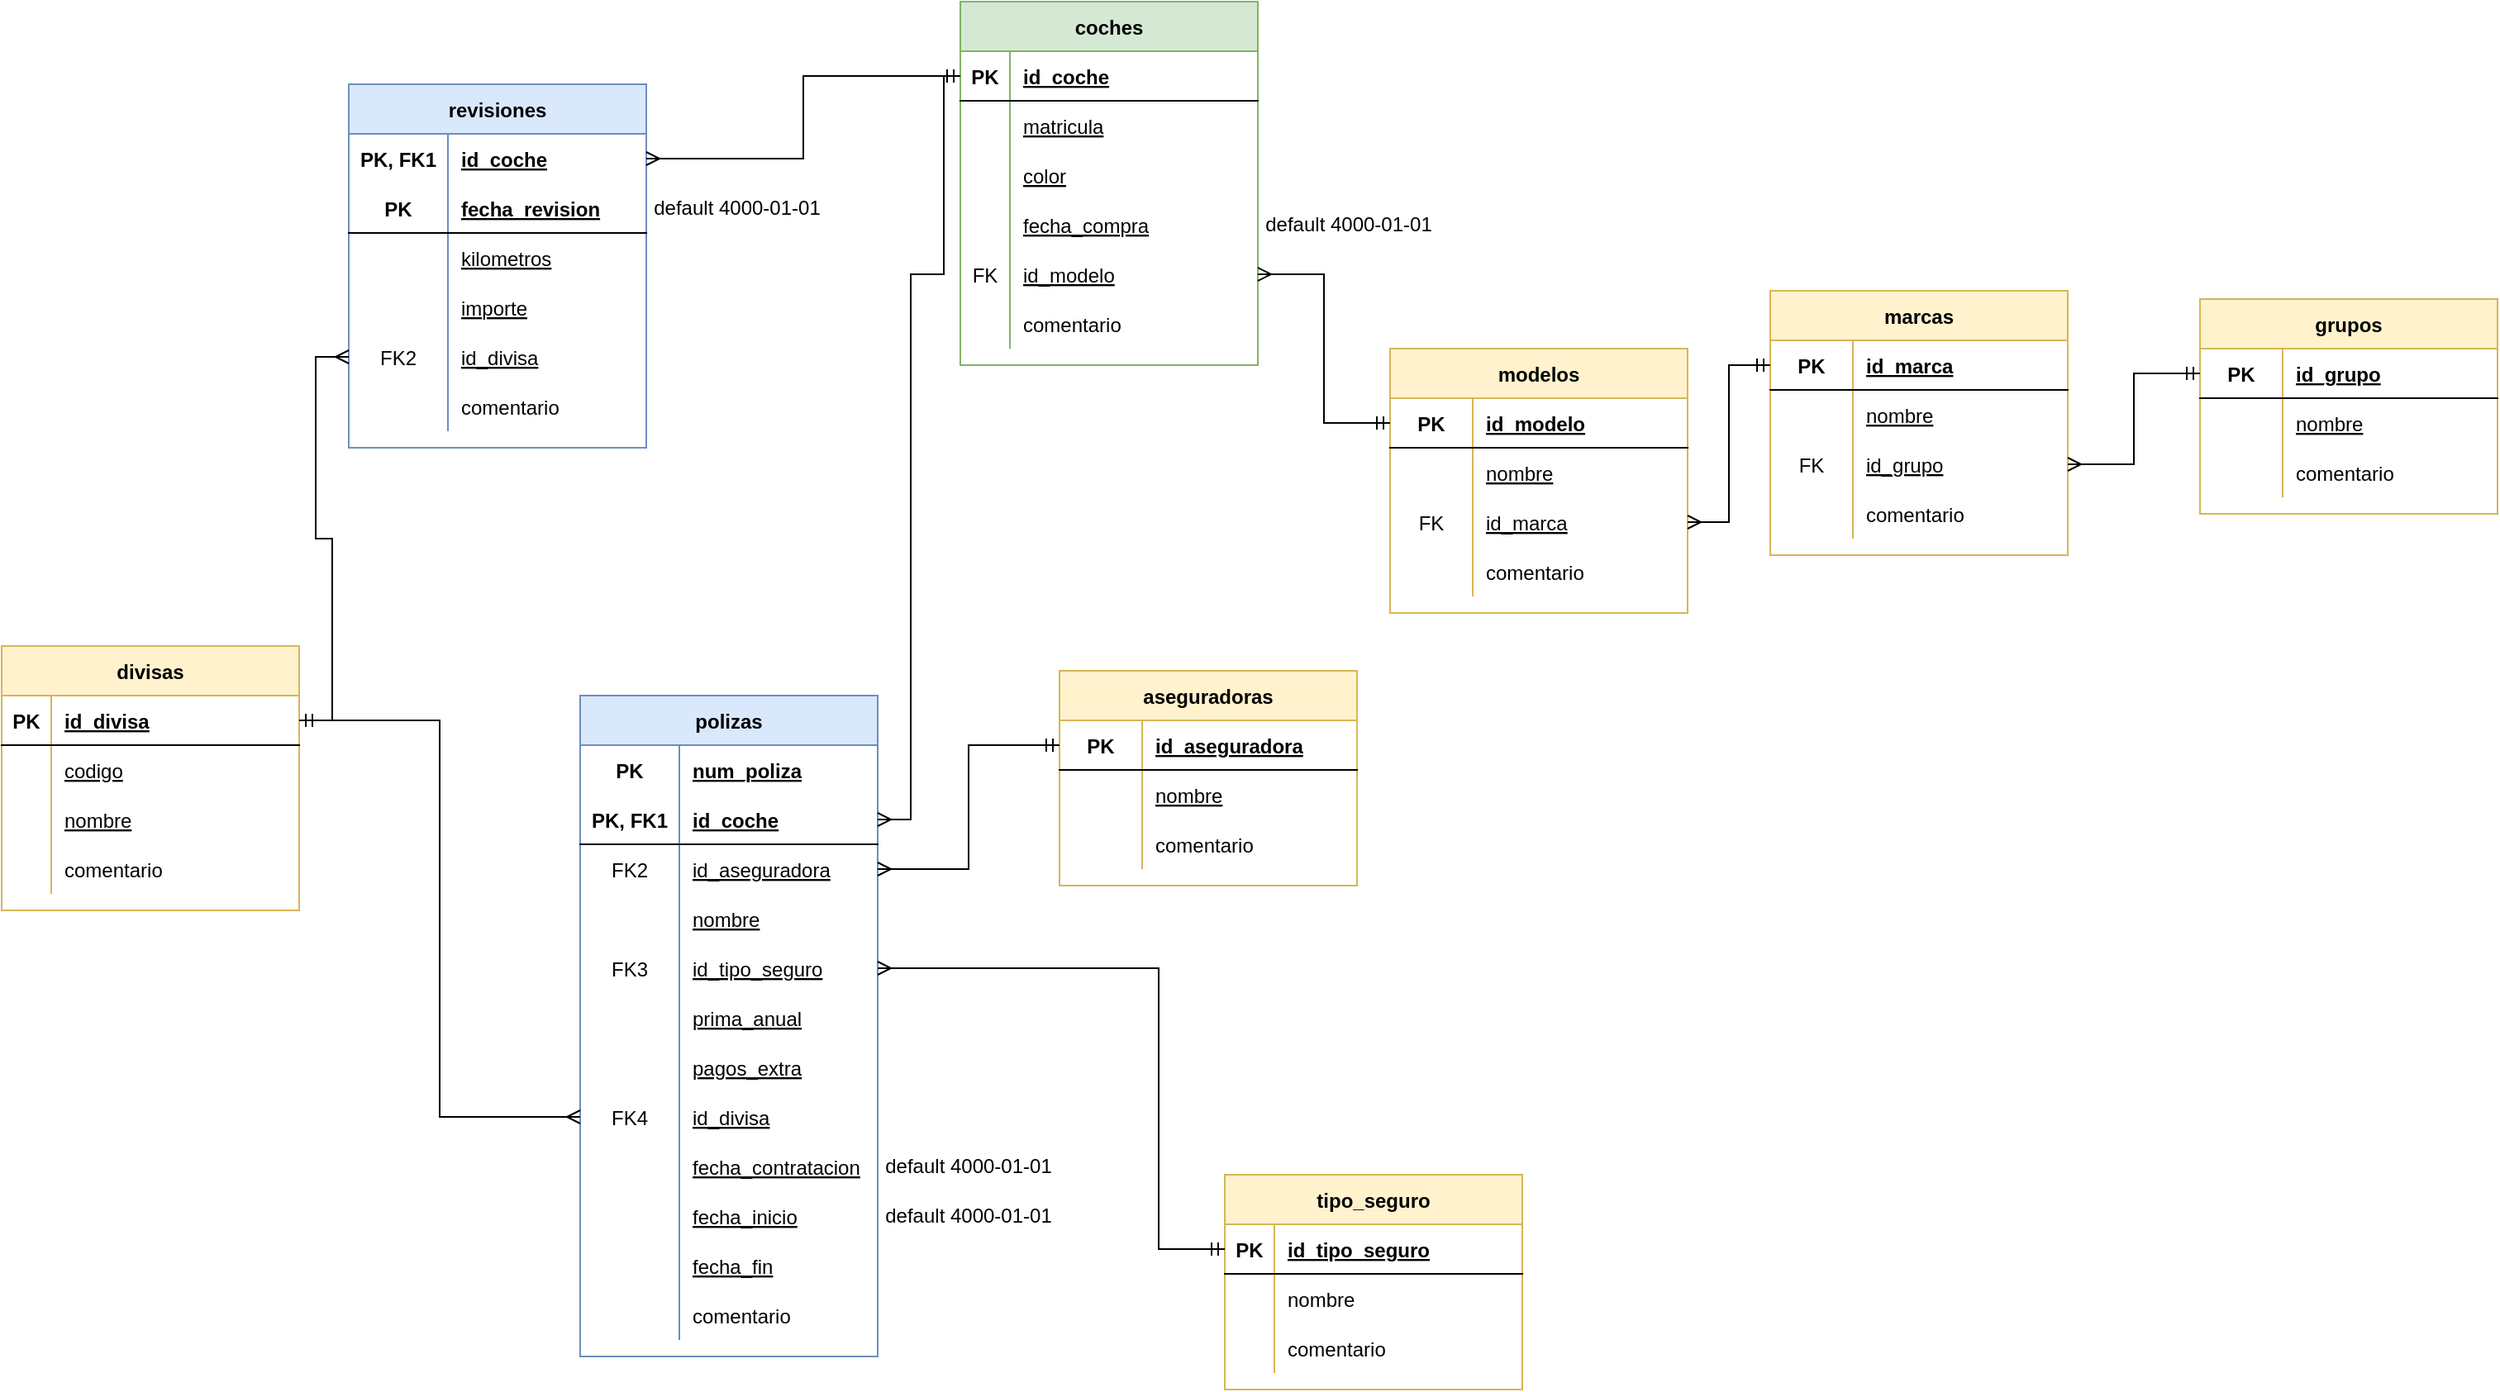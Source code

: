 <mxfile version="20.2.3" type="device"><diagram id="R2lEEEUBdFMjLlhIrx00" name="Page-1"><mxGraphModel dx="2979" dy="916" grid="1" gridSize="10" guides="1" tooltips="1" connect="1" arrows="1" fold="1" page="1" pageScale="1" pageWidth="850" pageHeight="1100" math="0" shadow="0" extFonts="Permanent Marker^https://fonts.googleapis.com/css?family=Permanent+Marker"><root><mxCell id="0"/><mxCell id="1" parent="0"/><mxCell id="fFWu-ionQUf8n56EYqe6-2" value="coches" style="shape=table;startSize=30;container=1;collapsible=1;childLayout=tableLayout;fixedRows=1;rowLines=0;fontStyle=1;align=center;resizeLast=1;fillColor=#d5e8d4;strokeColor=#82b366;" parent="1" vertex="1"><mxGeometry x="400" y="90" width="180" height="220" as="geometry"/></mxCell><mxCell id="fFWu-ionQUf8n56EYqe6-3" value="" style="shape=tableRow;horizontal=0;startSize=0;swimlaneHead=0;swimlaneBody=0;fillColor=none;collapsible=0;dropTarget=0;points=[[0,0.5],[1,0.5]];portConstraint=eastwest;top=0;left=0;right=0;bottom=1;" parent="fFWu-ionQUf8n56EYqe6-2" vertex="1"><mxGeometry y="30" width="180" height="30" as="geometry"/></mxCell><mxCell id="fFWu-ionQUf8n56EYqe6-4" value="PK" style="shape=partialRectangle;connectable=0;fillColor=none;top=0;left=0;bottom=0;right=0;fontStyle=1;overflow=hidden;" parent="fFWu-ionQUf8n56EYqe6-3" vertex="1"><mxGeometry width="30" height="30" as="geometry"><mxRectangle width="30" height="30" as="alternateBounds"/></mxGeometry></mxCell><mxCell id="fFWu-ionQUf8n56EYqe6-5" value="id_coche" style="shape=partialRectangle;connectable=0;fillColor=none;top=0;left=0;bottom=0;right=0;align=left;spacingLeft=6;fontStyle=5;overflow=hidden;" parent="fFWu-ionQUf8n56EYqe6-3" vertex="1"><mxGeometry x="30" width="150" height="30" as="geometry"><mxRectangle width="150" height="30" as="alternateBounds"/></mxGeometry></mxCell><mxCell id="fFWu-ionQUf8n56EYqe6-6" value="" style="shape=tableRow;horizontal=0;startSize=0;swimlaneHead=0;swimlaneBody=0;fillColor=none;collapsible=0;dropTarget=0;points=[[0,0.5],[1,0.5]];portConstraint=eastwest;top=0;left=0;right=0;bottom=0;" parent="fFWu-ionQUf8n56EYqe6-2" vertex="1"><mxGeometry y="60" width="180" height="30" as="geometry"/></mxCell><mxCell id="fFWu-ionQUf8n56EYqe6-7" value="" style="shape=partialRectangle;connectable=0;fillColor=none;top=0;left=0;bottom=0;right=0;editable=1;overflow=hidden;" parent="fFWu-ionQUf8n56EYqe6-6" vertex="1"><mxGeometry width="30" height="30" as="geometry"><mxRectangle width="30" height="30" as="alternateBounds"/></mxGeometry></mxCell><mxCell id="fFWu-ionQUf8n56EYqe6-8" value="matricula" style="shape=partialRectangle;connectable=0;fillColor=none;top=0;left=0;bottom=0;right=0;align=left;spacingLeft=6;overflow=hidden;fontStyle=4" parent="fFWu-ionQUf8n56EYqe6-6" vertex="1"><mxGeometry x="30" width="150" height="30" as="geometry"><mxRectangle width="150" height="30" as="alternateBounds"/></mxGeometry></mxCell><mxCell id="fFWu-ionQUf8n56EYqe6-9" value="" style="shape=tableRow;horizontal=0;startSize=0;swimlaneHead=0;swimlaneBody=0;fillColor=none;collapsible=0;dropTarget=0;points=[[0,0.5],[1,0.5]];portConstraint=eastwest;top=0;left=0;right=0;bottom=0;" parent="fFWu-ionQUf8n56EYqe6-2" vertex="1"><mxGeometry y="90" width="180" height="30" as="geometry"/></mxCell><mxCell id="fFWu-ionQUf8n56EYqe6-10" value="" style="shape=partialRectangle;connectable=0;fillColor=none;top=0;left=0;bottom=0;right=0;editable=1;overflow=hidden;" parent="fFWu-ionQUf8n56EYqe6-9" vertex="1"><mxGeometry width="30" height="30" as="geometry"><mxRectangle width="30" height="30" as="alternateBounds"/></mxGeometry></mxCell><mxCell id="fFWu-ionQUf8n56EYqe6-11" value="color" style="shape=partialRectangle;connectable=0;fillColor=none;top=0;left=0;bottom=0;right=0;align=left;spacingLeft=6;overflow=hidden;fontStyle=4" parent="fFWu-ionQUf8n56EYqe6-9" vertex="1"><mxGeometry x="30" width="150" height="30" as="geometry"><mxRectangle width="150" height="30" as="alternateBounds"/></mxGeometry></mxCell><mxCell id="fFWu-ionQUf8n56EYqe6-12" value="" style="shape=tableRow;horizontal=0;startSize=0;swimlaneHead=0;swimlaneBody=0;fillColor=none;collapsible=0;dropTarget=0;points=[[0,0.5],[1,0.5]];portConstraint=eastwest;top=0;left=0;right=0;bottom=0;" parent="fFWu-ionQUf8n56EYqe6-2" vertex="1"><mxGeometry y="120" width="180" height="30" as="geometry"/></mxCell><mxCell id="fFWu-ionQUf8n56EYqe6-13" value="" style="shape=partialRectangle;connectable=0;fillColor=none;top=0;left=0;bottom=0;right=0;editable=1;overflow=hidden;" parent="fFWu-ionQUf8n56EYqe6-12" vertex="1"><mxGeometry width="30" height="30" as="geometry"><mxRectangle width="30" height="30" as="alternateBounds"/></mxGeometry></mxCell><mxCell id="fFWu-ionQUf8n56EYqe6-14" value="fecha_compra" style="shape=partialRectangle;connectable=0;fillColor=none;top=0;left=0;bottom=0;right=0;align=left;spacingLeft=6;overflow=hidden;fontStyle=4" parent="fFWu-ionQUf8n56EYqe6-12" vertex="1"><mxGeometry x="30" width="150" height="30" as="geometry"><mxRectangle width="150" height="30" as="alternateBounds"/></mxGeometry></mxCell><mxCell id="fFWu-ionQUf8n56EYqe6-106" value="" style="shape=tableRow;horizontal=0;startSize=0;swimlaneHead=0;swimlaneBody=0;fillColor=none;collapsible=0;dropTarget=0;points=[[0,0.5],[1,0.5]];portConstraint=eastwest;top=0;left=0;right=0;bottom=0;" parent="fFWu-ionQUf8n56EYqe6-2" vertex="1"><mxGeometry y="150" width="180" height="30" as="geometry"/></mxCell><mxCell id="fFWu-ionQUf8n56EYqe6-107" value="FK" style="shape=partialRectangle;connectable=0;fillColor=none;top=0;left=0;bottom=0;right=0;editable=1;overflow=hidden;" parent="fFWu-ionQUf8n56EYqe6-106" vertex="1"><mxGeometry width="30" height="30" as="geometry"><mxRectangle width="30" height="30" as="alternateBounds"/></mxGeometry></mxCell><mxCell id="fFWu-ionQUf8n56EYqe6-108" value="id_modelo" style="shape=partialRectangle;connectable=0;fillColor=none;top=0;left=0;bottom=0;right=0;align=left;spacingLeft=6;overflow=hidden;fontStyle=4" parent="fFWu-ionQUf8n56EYqe6-106" vertex="1"><mxGeometry x="30" width="150" height="30" as="geometry"><mxRectangle width="150" height="30" as="alternateBounds"/></mxGeometry></mxCell><mxCell id="fFWu-ionQUf8n56EYqe6-143" value="" style="shape=tableRow;horizontal=0;startSize=0;swimlaneHead=0;swimlaneBody=0;fillColor=none;collapsible=0;dropTarget=0;points=[[0,0.5],[1,0.5]];portConstraint=eastwest;top=0;left=0;right=0;bottom=0;" parent="fFWu-ionQUf8n56EYqe6-2" vertex="1"><mxGeometry y="180" width="180" height="30" as="geometry"/></mxCell><mxCell id="fFWu-ionQUf8n56EYqe6-144" value="" style="shape=partialRectangle;connectable=0;fillColor=none;top=0;left=0;bottom=0;right=0;editable=1;overflow=hidden;" parent="fFWu-ionQUf8n56EYqe6-143" vertex="1"><mxGeometry width="30" height="30" as="geometry"><mxRectangle width="30" height="30" as="alternateBounds"/></mxGeometry></mxCell><mxCell id="fFWu-ionQUf8n56EYqe6-145" value="comentario" style="shape=partialRectangle;connectable=0;fillColor=none;top=0;left=0;bottom=0;right=0;align=left;spacingLeft=6;overflow=hidden;" parent="fFWu-ionQUf8n56EYqe6-143" vertex="1"><mxGeometry x="30" width="150" height="30" as="geometry"><mxRectangle width="150" height="30" as="alternateBounds"/></mxGeometry></mxCell><mxCell id="fFWu-ionQUf8n56EYqe6-28" value="polizas" style="shape=table;startSize=30;container=1;collapsible=1;childLayout=tableLayout;fixedRows=1;rowLines=0;fontStyle=1;align=center;resizeLast=1;fillColor=#dae8fc;strokeColor=#6c8ebf;" parent="1" vertex="1"><mxGeometry x="170" y="510" width="180" height="400" as="geometry"/></mxCell><mxCell id="fFWu-ionQUf8n56EYqe6-29" value="" style="shape=tableRow;horizontal=0;startSize=0;swimlaneHead=0;swimlaneBody=0;fillColor=none;collapsible=0;dropTarget=0;points=[[0,0.5],[1,0.5]];portConstraint=eastwest;top=0;left=0;right=0;bottom=0;" parent="fFWu-ionQUf8n56EYqe6-28" vertex="1"><mxGeometry y="30" width="180" height="30" as="geometry"/></mxCell><mxCell id="fFWu-ionQUf8n56EYqe6-30" value="PK" style="shape=partialRectangle;connectable=0;fillColor=none;top=0;left=0;bottom=0;right=0;fontStyle=1;overflow=hidden;" parent="fFWu-ionQUf8n56EYqe6-29" vertex="1"><mxGeometry width="60" height="30" as="geometry"><mxRectangle width="60" height="30" as="alternateBounds"/></mxGeometry></mxCell><mxCell id="fFWu-ionQUf8n56EYqe6-31" value="num_poliza" style="shape=partialRectangle;connectable=0;fillColor=none;top=0;left=0;bottom=0;right=0;align=left;spacingLeft=6;fontStyle=5;overflow=hidden;" parent="fFWu-ionQUf8n56EYqe6-29" vertex="1"><mxGeometry x="60" width="120" height="30" as="geometry"><mxRectangle width="120" height="30" as="alternateBounds"/></mxGeometry></mxCell><mxCell id="fFWu-ionQUf8n56EYqe6-32" value="" style="shape=tableRow;horizontal=0;startSize=0;swimlaneHead=0;swimlaneBody=0;fillColor=none;collapsible=0;dropTarget=0;points=[[0,0.5],[1,0.5]];portConstraint=eastwest;top=0;left=0;right=0;bottom=1;" parent="fFWu-ionQUf8n56EYqe6-28" vertex="1"><mxGeometry y="60" width="180" height="30" as="geometry"/></mxCell><mxCell id="fFWu-ionQUf8n56EYqe6-33" value="PK, FK1" style="shape=partialRectangle;connectable=0;fillColor=none;top=0;left=0;bottom=0;right=0;fontStyle=1;overflow=hidden;" parent="fFWu-ionQUf8n56EYqe6-32" vertex="1"><mxGeometry width="60" height="30" as="geometry"><mxRectangle width="60" height="30" as="alternateBounds"/></mxGeometry></mxCell><mxCell id="fFWu-ionQUf8n56EYqe6-34" value="id_coche" style="shape=partialRectangle;connectable=0;fillColor=none;top=0;left=0;bottom=0;right=0;align=left;spacingLeft=6;fontStyle=5;overflow=hidden;" parent="fFWu-ionQUf8n56EYqe6-32" vertex="1"><mxGeometry x="60" width="120" height="30" as="geometry"><mxRectangle width="120" height="30" as="alternateBounds"/></mxGeometry></mxCell><mxCell id="fFWu-ionQUf8n56EYqe6-35" value="" style="shape=tableRow;horizontal=0;startSize=0;swimlaneHead=0;swimlaneBody=0;fillColor=none;collapsible=0;dropTarget=0;points=[[0,0.5],[1,0.5]];portConstraint=eastwest;top=0;left=0;right=0;bottom=0;" parent="fFWu-ionQUf8n56EYqe6-28" vertex="1"><mxGeometry y="90" width="180" height="30" as="geometry"/></mxCell><mxCell id="fFWu-ionQUf8n56EYqe6-36" value="FK2" style="shape=partialRectangle;connectable=0;fillColor=none;top=0;left=0;bottom=0;right=0;editable=1;overflow=hidden;" parent="fFWu-ionQUf8n56EYqe6-35" vertex="1"><mxGeometry width="60" height="30" as="geometry"><mxRectangle width="60" height="30" as="alternateBounds"/></mxGeometry></mxCell><mxCell id="fFWu-ionQUf8n56EYqe6-37" value="id_aseguradora" style="shape=partialRectangle;connectable=0;fillColor=none;top=0;left=0;bottom=0;right=0;align=left;spacingLeft=6;overflow=hidden;fontStyle=4" parent="fFWu-ionQUf8n56EYqe6-35" vertex="1"><mxGeometry x="60" width="120" height="30" as="geometry"><mxRectangle width="120" height="30" as="alternateBounds"/></mxGeometry></mxCell><mxCell id="fFWu-ionQUf8n56EYqe6-38" value="" style="shape=tableRow;horizontal=0;startSize=0;swimlaneHead=0;swimlaneBody=0;fillColor=none;collapsible=0;dropTarget=0;points=[[0,0.5],[1,0.5]];portConstraint=eastwest;top=0;left=0;right=0;bottom=0;" parent="fFWu-ionQUf8n56EYqe6-28" vertex="1"><mxGeometry y="120" width="180" height="30" as="geometry"/></mxCell><mxCell id="fFWu-ionQUf8n56EYqe6-39" value="" style="shape=partialRectangle;connectable=0;fillColor=none;top=0;left=0;bottom=0;right=0;editable=1;overflow=hidden;" parent="fFWu-ionQUf8n56EYqe6-38" vertex="1"><mxGeometry width="60" height="30" as="geometry"><mxRectangle width="60" height="30" as="alternateBounds"/></mxGeometry></mxCell><mxCell id="fFWu-ionQUf8n56EYqe6-40" value="nombre" style="shape=partialRectangle;connectable=0;fillColor=none;top=0;left=0;bottom=0;right=0;align=left;spacingLeft=6;overflow=hidden;fontStyle=4" parent="fFWu-ionQUf8n56EYqe6-38" vertex="1"><mxGeometry x="60" width="120" height="30" as="geometry"><mxRectangle width="120" height="30" as="alternateBounds"/></mxGeometry></mxCell><mxCell id="fFWu-ionQUf8n56EYqe6-112" value="" style="shape=tableRow;horizontal=0;startSize=0;swimlaneHead=0;swimlaneBody=0;fillColor=none;collapsible=0;dropTarget=0;points=[[0,0.5],[1,0.5]];portConstraint=eastwest;top=0;left=0;right=0;bottom=0;" parent="fFWu-ionQUf8n56EYqe6-28" vertex="1"><mxGeometry y="150" width="180" height="30" as="geometry"/></mxCell><mxCell id="fFWu-ionQUf8n56EYqe6-113" value="FK3" style="shape=partialRectangle;connectable=0;fillColor=none;top=0;left=0;bottom=0;right=0;editable=1;overflow=hidden;" parent="fFWu-ionQUf8n56EYqe6-112" vertex="1"><mxGeometry width="60" height="30" as="geometry"><mxRectangle width="60" height="30" as="alternateBounds"/></mxGeometry></mxCell><mxCell id="fFWu-ionQUf8n56EYqe6-114" value="id_tipo_seguro" style="shape=partialRectangle;connectable=0;fillColor=none;top=0;left=0;bottom=0;right=0;align=left;spacingLeft=6;overflow=hidden;fontStyle=4" parent="fFWu-ionQUf8n56EYqe6-112" vertex="1"><mxGeometry x="60" width="120" height="30" as="geometry"><mxRectangle width="120" height="30" as="alternateBounds"/></mxGeometry></mxCell><mxCell id="fFWu-ionQUf8n56EYqe6-118" value="" style="shape=tableRow;horizontal=0;startSize=0;swimlaneHead=0;swimlaneBody=0;fillColor=none;collapsible=0;dropTarget=0;points=[[0,0.5],[1,0.5]];portConstraint=eastwest;top=0;left=0;right=0;bottom=0;" parent="fFWu-ionQUf8n56EYqe6-28" vertex="1"><mxGeometry y="180" width="180" height="30" as="geometry"/></mxCell><mxCell id="fFWu-ionQUf8n56EYqe6-119" value="" style="shape=partialRectangle;connectable=0;fillColor=none;top=0;left=0;bottom=0;right=0;editable=1;overflow=hidden;" parent="fFWu-ionQUf8n56EYqe6-118" vertex="1"><mxGeometry width="60" height="30" as="geometry"><mxRectangle width="60" height="30" as="alternateBounds"/></mxGeometry></mxCell><mxCell id="fFWu-ionQUf8n56EYqe6-120" value="prima_anual" style="shape=partialRectangle;connectable=0;fillColor=none;top=0;left=0;bottom=0;right=0;align=left;spacingLeft=6;overflow=hidden;fontStyle=4" parent="fFWu-ionQUf8n56EYqe6-118" vertex="1"><mxGeometry x="60" width="120" height="30" as="geometry"><mxRectangle width="120" height="30" as="alternateBounds"/></mxGeometry></mxCell><mxCell id="fFWu-ionQUf8n56EYqe6-115" value="" style="shape=tableRow;horizontal=0;startSize=0;swimlaneHead=0;swimlaneBody=0;fillColor=none;collapsible=0;dropTarget=0;points=[[0,0.5],[1,0.5]];portConstraint=eastwest;top=0;left=0;right=0;bottom=0;" parent="fFWu-ionQUf8n56EYqe6-28" vertex="1"><mxGeometry y="210" width="180" height="30" as="geometry"/></mxCell><mxCell id="fFWu-ionQUf8n56EYqe6-116" value="" style="shape=partialRectangle;connectable=0;fillColor=none;top=0;left=0;bottom=0;right=0;editable=1;overflow=hidden;" parent="fFWu-ionQUf8n56EYqe6-115" vertex="1"><mxGeometry width="60" height="30" as="geometry"><mxRectangle width="60" height="30" as="alternateBounds"/></mxGeometry></mxCell><mxCell id="fFWu-ionQUf8n56EYqe6-117" value="pagos_extra" style="shape=partialRectangle;connectable=0;fillColor=none;top=0;left=0;bottom=0;right=0;align=left;spacingLeft=6;overflow=hidden;fontStyle=4" parent="fFWu-ionQUf8n56EYqe6-115" vertex="1"><mxGeometry x="60" width="120" height="30" as="geometry"><mxRectangle width="120" height="30" as="alternateBounds"/></mxGeometry></mxCell><mxCell id="rTiCf3toYacWSwHHUI5w-15" value="" style="shape=tableRow;horizontal=0;startSize=0;swimlaneHead=0;swimlaneBody=0;fillColor=none;collapsible=0;dropTarget=0;points=[[0,0.5],[1,0.5]];portConstraint=eastwest;top=0;left=0;right=0;bottom=0;" vertex="1" parent="fFWu-ionQUf8n56EYqe6-28"><mxGeometry y="240" width="180" height="30" as="geometry"/></mxCell><mxCell id="rTiCf3toYacWSwHHUI5w-16" value="FK4" style="shape=partialRectangle;connectable=0;fillColor=none;top=0;left=0;bottom=0;right=0;editable=1;overflow=hidden;" vertex="1" parent="rTiCf3toYacWSwHHUI5w-15"><mxGeometry width="60" height="30" as="geometry"><mxRectangle width="60" height="30" as="alternateBounds"/></mxGeometry></mxCell><mxCell id="rTiCf3toYacWSwHHUI5w-17" value="id_divisa" style="shape=partialRectangle;connectable=0;fillColor=none;top=0;left=0;bottom=0;right=0;align=left;spacingLeft=6;overflow=hidden;fontStyle=4" vertex="1" parent="rTiCf3toYacWSwHHUI5w-15"><mxGeometry x="60" width="120" height="30" as="geometry"><mxRectangle width="120" height="30" as="alternateBounds"/></mxGeometry></mxCell><mxCell id="fFWu-ionQUf8n56EYqe6-121" value="" style="shape=tableRow;horizontal=0;startSize=0;swimlaneHead=0;swimlaneBody=0;fillColor=none;collapsible=0;dropTarget=0;points=[[0,0.5],[1,0.5]];portConstraint=eastwest;top=0;left=0;right=0;bottom=0;" parent="fFWu-ionQUf8n56EYqe6-28" vertex="1"><mxGeometry y="270" width="180" height="30" as="geometry"/></mxCell><mxCell id="fFWu-ionQUf8n56EYqe6-122" value="" style="shape=partialRectangle;connectable=0;fillColor=none;top=0;left=0;bottom=0;right=0;editable=1;overflow=hidden;" parent="fFWu-ionQUf8n56EYqe6-121" vertex="1"><mxGeometry width="60" height="30" as="geometry"><mxRectangle width="60" height="30" as="alternateBounds"/></mxGeometry></mxCell><mxCell id="fFWu-ionQUf8n56EYqe6-123" value="fecha_contratacion" style="shape=partialRectangle;connectable=0;fillColor=none;top=0;left=0;bottom=0;right=0;align=left;spacingLeft=6;overflow=hidden;fontStyle=4" parent="fFWu-ionQUf8n56EYqe6-121" vertex="1"><mxGeometry x="60" width="120" height="30" as="geometry"><mxRectangle width="120" height="30" as="alternateBounds"/></mxGeometry></mxCell><mxCell id="fFWu-ionQUf8n56EYqe6-124" value="" style="shape=tableRow;horizontal=0;startSize=0;swimlaneHead=0;swimlaneBody=0;fillColor=none;collapsible=0;dropTarget=0;points=[[0,0.5],[1,0.5]];portConstraint=eastwest;top=0;left=0;right=0;bottom=0;" parent="fFWu-ionQUf8n56EYqe6-28" vertex="1"><mxGeometry y="300" width="180" height="30" as="geometry"/></mxCell><mxCell id="fFWu-ionQUf8n56EYqe6-125" value="" style="shape=partialRectangle;connectable=0;fillColor=none;top=0;left=0;bottom=0;right=0;editable=1;overflow=hidden;" parent="fFWu-ionQUf8n56EYqe6-124" vertex="1"><mxGeometry width="60" height="30" as="geometry"><mxRectangle width="60" height="30" as="alternateBounds"/></mxGeometry></mxCell><mxCell id="fFWu-ionQUf8n56EYqe6-126" value="fecha_inicio" style="shape=partialRectangle;connectable=0;fillColor=none;top=0;left=0;bottom=0;right=0;align=left;spacingLeft=6;overflow=hidden;fontStyle=4" parent="fFWu-ionQUf8n56EYqe6-124" vertex="1"><mxGeometry x="60" width="120" height="30" as="geometry"><mxRectangle width="120" height="30" as="alternateBounds"/></mxGeometry></mxCell><mxCell id="fFWu-ionQUf8n56EYqe6-127" value="" style="shape=tableRow;horizontal=0;startSize=0;swimlaneHead=0;swimlaneBody=0;fillColor=none;collapsible=0;dropTarget=0;points=[[0,0.5],[1,0.5]];portConstraint=eastwest;top=0;left=0;right=0;bottom=0;" parent="fFWu-ionQUf8n56EYqe6-28" vertex="1"><mxGeometry y="330" width="180" height="30" as="geometry"/></mxCell><mxCell id="fFWu-ionQUf8n56EYqe6-128" value="" style="shape=partialRectangle;connectable=0;fillColor=none;top=0;left=0;bottom=0;right=0;editable=1;overflow=hidden;" parent="fFWu-ionQUf8n56EYqe6-127" vertex="1"><mxGeometry width="60" height="30" as="geometry"><mxRectangle width="60" height="30" as="alternateBounds"/></mxGeometry></mxCell><mxCell id="fFWu-ionQUf8n56EYqe6-129" value="fecha_fin" style="shape=partialRectangle;connectable=0;fillColor=none;top=0;left=0;bottom=0;right=0;align=left;spacingLeft=6;overflow=hidden;fontStyle=4" parent="fFWu-ionQUf8n56EYqe6-127" vertex="1"><mxGeometry x="60" width="120" height="30" as="geometry"><mxRectangle width="120" height="30" as="alternateBounds"/></mxGeometry></mxCell><mxCell id="fFWu-ionQUf8n56EYqe6-146" value="" style="shape=tableRow;horizontal=0;startSize=0;swimlaneHead=0;swimlaneBody=0;fillColor=none;collapsible=0;dropTarget=0;points=[[0,0.5],[1,0.5]];portConstraint=eastwest;top=0;left=0;right=0;bottom=0;" parent="fFWu-ionQUf8n56EYqe6-28" vertex="1"><mxGeometry y="360" width="180" height="30" as="geometry"/></mxCell><mxCell id="fFWu-ionQUf8n56EYqe6-147" value="" style="shape=partialRectangle;connectable=0;fillColor=none;top=0;left=0;bottom=0;right=0;editable=1;overflow=hidden;" parent="fFWu-ionQUf8n56EYqe6-146" vertex="1"><mxGeometry width="60" height="30" as="geometry"><mxRectangle width="60" height="30" as="alternateBounds"/></mxGeometry></mxCell><mxCell id="fFWu-ionQUf8n56EYqe6-148" value="comentario" style="shape=partialRectangle;connectable=0;fillColor=none;top=0;left=0;bottom=0;right=0;align=left;spacingLeft=6;overflow=hidden;" parent="fFWu-ionQUf8n56EYqe6-146" vertex="1"><mxGeometry x="60" width="120" height="30" as="geometry"><mxRectangle width="120" height="30" as="alternateBounds"/></mxGeometry></mxCell><mxCell id="fFWu-ionQUf8n56EYqe6-41" value="revisiones" style="shape=table;startSize=30;container=1;collapsible=1;childLayout=tableLayout;fixedRows=1;rowLines=0;fontStyle=1;align=center;resizeLast=1;fillColor=#dae8fc;strokeColor=#6c8ebf;" parent="1" vertex="1"><mxGeometry x="30" y="140" width="180" height="220" as="geometry"/></mxCell><mxCell id="fFWu-ionQUf8n56EYqe6-42" value="" style="shape=tableRow;horizontal=0;startSize=0;swimlaneHead=0;swimlaneBody=0;fillColor=none;collapsible=0;dropTarget=0;points=[[0,0.5],[1,0.5]];portConstraint=eastwest;top=0;left=0;right=0;bottom=0;" parent="fFWu-ionQUf8n56EYqe6-41" vertex="1"><mxGeometry y="30" width="180" height="30" as="geometry"/></mxCell><mxCell id="fFWu-ionQUf8n56EYqe6-43" value="PK, FK1" style="shape=partialRectangle;connectable=0;fillColor=none;top=0;left=0;bottom=0;right=0;fontStyle=1;overflow=hidden;" parent="fFWu-ionQUf8n56EYqe6-42" vertex="1"><mxGeometry width="60" height="30" as="geometry"><mxRectangle width="60" height="30" as="alternateBounds"/></mxGeometry></mxCell><mxCell id="fFWu-ionQUf8n56EYqe6-44" value="id_coche" style="shape=partialRectangle;connectable=0;fillColor=none;top=0;left=0;bottom=0;right=0;align=left;spacingLeft=6;fontStyle=5;overflow=hidden;" parent="fFWu-ionQUf8n56EYqe6-42" vertex="1"><mxGeometry x="60" width="120" height="30" as="geometry"><mxRectangle width="120" height="30" as="alternateBounds"/></mxGeometry></mxCell><mxCell id="fFWu-ionQUf8n56EYqe6-45" value="" style="shape=tableRow;horizontal=0;startSize=0;swimlaneHead=0;swimlaneBody=0;fillColor=none;collapsible=0;dropTarget=0;points=[[0,0.5],[1,0.5]];portConstraint=eastwest;top=0;left=0;right=0;bottom=1;" parent="fFWu-ionQUf8n56EYqe6-41" vertex="1"><mxGeometry y="60" width="180" height="30" as="geometry"/></mxCell><mxCell id="fFWu-ionQUf8n56EYqe6-46" value="PK" style="shape=partialRectangle;connectable=0;fillColor=none;top=0;left=0;bottom=0;right=0;fontStyle=1;overflow=hidden;" parent="fFWu-ionQUf8n56EYqe6-45" vertex="1"><mxGeometry width="60" height="30" as="geometry"><mxRectangle width="60" height="30" as="alternateBounds"/></mxGeometry></mxCell><mxCell id="fFWu-ionQUf8n56EYqe6-47" value="fecha_revision" style="shape=partialRectangle;connectable=0;fillColor=none;top=0;left=0;bottom=0;right=0;align=left;spacingLeft=6;fontStyle=5;overflow=hidden;" parent="fFWu-ionQUf8n56EYqe6-45" vertex="1"><mxGeometry x="60" width="120" height="30" as="geometry"><mxRectangle width="120" height="30" as="alternateBounds"/></mxGeometry></mxCell><mxCell id="fFWu-ionQUf8n56EYqe6-48" value="" style="shape=tableRow;horizontal=0;startSize=0;swimlaneHead=0;swimlaneBody=0;fillColor=none;collapsible=0;dropTarget=0;points=[[0,0.5],[1,0.5]];portConstraint=eastwest;top=0;left=0;right=0;bottom=0;" parent="fFWu-ionQUf8n56EYqe6-41" vertex="1"><mxGeometry y="90" width="180" height="30" as="geometry"/></mxCell><mxCell id="fFWu-ionQUf8n56EYqe6-49" value="" style="shape=partialRectangle;connectable=0;fillColor=none;top=0;left=0;bottom=0;right=0;editable=1;overflow=hidden;" parent="fFWu-ionQUf8n56EYqe6-48" vertex="1"><mxGeometry width="60" height="30" as="geometry"><mxRectangle width="60" height="30" as="alternateBounds"/></mxGeometry></mxCell><mxCell id="fFWu-ionQUf8n56EYqe6-50" value="kilometros" style="shape=partialRectangle;connectable=0;fillColor=none;top=0;left=0;bottom=0;right=0;align=left;spacingLeft=6;overflow=hidden;fontStyle=4" parent="fFWu-ionQUf8n56EYqe6-48" vertex="1"><mxGeometry x="60" width="120" height="30" as="geometry"><mxRectangle width="120" height="30" as="alternateBounds"/></mxGeometry></mxCell><mxCell id="fFWu-ionQUf8n56EYqe6-51" value="" style="shape=tableRow;horizontal=0;startSize=0;swimlaneHead=0;swimlaneBody=0;fillColor=none;collapsible=0;dropTarget=0;points=[[0,0.5],[1,0.5]];portConstraint=eastwest;top=0;left=0;right=0;bottom=0;" parent="fFWu-ionQUf8n56EYqe6-41" vertex="1"><mxGeometry y="120" width="180" height="30" as="geometry"/></mxCell><mxCell id="fFWu-ionQUf8n56EYqe6-52" value="" style="shape=partialRectangle;connectable=0;fillColor=none;top=0;left=0;bottom=0;right=0;editable=1;overflow=hidden;" parent="fFWu-ionQUf8n56EYqe6-51" vertex="1"><mxGeometry width="60" height="30" as="geometry"><mxRectangle width="60" height="30" as="alternateBounds"/></mxGeometry></mxCell><mxCell id="fFWu-ionQUf8n56EYqe6-53" value="importe" style="shape=partialRectangle;connectable=0;fillColor=none;top=0;left=0;bottom=0;right=0;align=left;spacingLeft=6;overflow=hidden;fontStyle=4" parent="fFWu-ionQUf8n56EYqe6-51" vertex="1"><mxGeometry x="60" width="120" height="30" as="geometry"><mxRectangle width="120" height="30" as="alternateBounds"/></mxGeometry></mxCell><mxCell id="fFWu-ionQUf8n56EYqe6-192" value="" style="shape=tableRow;horizontal=0;startSize=0;swimlaneHead=0;swimlaneBody=0;fillColor=none;collapsible=0;dropTarget=0;points=[[0,0.5],[1,0.5]];portConstraint=eastwest;top=0;left=0;right=0;bottom=0;" parent="fFWu-ionQUf8n56EYqe6-41" vertex="1"><mxGeometry y="150" width="180" height="30" as="geometry"/></mxCell><mxCell id="fFWu-ionQUf8n56EYqe6-193" value="FK2" style="shape=partialRectangle;connectable=0;fillColor=none;top=0;left=0;bottom=0;right=0;editable=1;overflow=hidden;" parent="fFWu-ionQUf8n56EYqe6-192" vertex="1"><mxGeometry width="60" height="30" as="geometry"><mxRectangle width="60" height="30" as="alternateBounds"/></mxGeometry></mxCell><mxCell id="fFWu-ionQUf8n56EYqe6-194" value="id_divisa" style="shape=partialRectangle;connectable=0;fillColor=none;top=0;left=0;bottom=0;right=0;align=left;spacingLeft=6;overflow=hidden;fontStyle=4" parent="fFWu-ionQUf8n56EYqe6-192" vertex="1"><mxGeometry x="60" width="120" height="30" as="geometry"><mxRectangle width="120" height="30" as="alternateBounds"/></mxGeometry></mxCell><mxCell id="Vd_KONXRr0izn_d5sM-E-1" value="" style="shape=tableRow;horizontal=0;startSize=0;swimlaneHead=0;swimlaneBody=0;fillColor=none;collapsible=0;dropTarget=0;points=[[0,0.5],[1,0.5]];portConstraint=eastwest;top=0;left=0;right=0;bottom=0;" parent="fFWu-ionQUf8n56EYqe6-41" vertex="1"><mxGeometry y="180" width="180" height="30" as="geometry"/></mxCell><mxCell id="Vd_KONXRr0izn_d5sM-E-2" value="" style="shape=partialRectangle;connectable=0;fillColor=none;top=0;left=0;bottom=0;right=0;editable=1;overflow=hidden;" parent="Vd_KONXRr0izn_d5sM-E-1" vertex="1"><mxGeometry width="60" height="30" as="geometry"><mxRectangle width="60" height="30" as="alternateBounds"/></mxGeometry></mxCell><mxCell id="Vd_KONXRr0izn_d5sM-E-3" value="comentario" style="shape=partialRectangle;connectable=0;fillColor=none;top=0;left=0;bottom=0;right=0;align=left;spacingLeft=6;overflow=hidden;" parent="Vd_KONXRr0izn_d5sM-E-1" vertex="1"><mxGeometry x="60" width="120" height="30" as="geometry"><mxRectangle width="120" height="30" as="alternateBounds"/></mxGeometry></mxCell><mxCell id="fFWu-ionQUf8n56EYqe6-54" value="modelos" style="shape=table;startSize=30;container=1;collapsible=1;childLayout=tableLayout;fixedRows=1;rowLines=0;fontStyle=1;align=center;resizeLast=1;fillColor=#fff2cc;strokeColor=#d6b656;" parent="1" vertex="1"><mxGeometry x="660" y="300" width="180" height="160" as="geometry"/></mxCell><mxCell id="fFWu-ionQUf8n56EYqe6-55" value="" style="shape=tableRow;horizontal=0;startSize=0;swimlaneHead=0;swimlaneBody=0;fillColor=none;collapsible=0;dropTarget=0;points=[[0,0.5],[1,0.5]];portConstraint=eastwest;top=0;left=0;right=0;bottom=1;" parent="fFWu-ionQUf8n56EYqe6-54" vertex="1"><mxGeometry y="30" width="180" height="30" as="geometry"/></mxCell><mxCell id="fFWu-ionQUf8n56EYqe6-56" value="PK" style="shape=partialRectangle;connectable=0;fillColor=none;top=0;left=0;bottom=0;right=0;fontStyle=1;overflow=hidden;" parent="fFWu-ionQUf8n56EYqe6-55" vertex="1"><mxGeometry width="50" height="30" as="geometry"><mxRectangle width="50" height="30" as="alternateBounds"/></mxGeometry></mxCell><mxCell id="fFWu-ionQUf8n56EYqe6-57" value="id_modelo" style="shape=partialRectangle;connectable=0;fillColor=none;top=0;left=0;bottom=0;right=0;align=left;spacingLeft=6;fontStyle=5;overflow=hidden;" parent="fFWu-ionQUf8n56EYqe6-55" vertex="1"><mxGeometry x="50" width="130" height="30" as="geometry"><mxRectangle width="130" height="30" as="alternateBounds"/></mxGeometry></mxCell><mxCell id="fFWu-ionQUf8n56EYqe6-169" value="" style="shape=tableRow;horizontal=0;startSize=0;swimlaneHead=0;swimlaneBody=0;fillColor=none;collapsible=0;dropTarget=0;points=[[0,0.5],[1,0.5]];portConstraint=eastwest;top=0;left=0;right=0;bottom=0;" parent="fFWu-ionQUf8n56EYqe6-54" vertex="1"><mxGeometry y="60" width="180" height="30" as="geometry"/></mxCell><mxCell id="fFWu-ionQUf8n56EYqe6-170" value="" style="shape=partialRectangle;connectable=0;fillColor=none;top=0;left=0;bottom=0;right=0;editable=1;overflow=hidden;" parent="fFWu-ionQUf8n56EYqe6-169" vertex="1"><mxGeometry width="50" height="30" as="geometry"><mxRectangle width="50" height="30" as="alternateBounds"/></mxGeometry></mxCell><mxCell id="fFWu-ionQUf8n56EYqe6-171" value="nombre" style="shape=partialRectangle;connectable=0;fillColor=none;top=0;left=0;bottom=0;right=0;align=left;spacingLeft=6;overflow=hidden;fontStyle=4" parent="fFWu-ionQUf8n56EYqe6-169" vertex="1"><mxGeometry x="50" width="130" height="30" as="geometry"><mxRectangle width="130" height="30" as="alternateBounds"/></mxGeometry></mxCell><mxCell id="fFWu-ionQUf8n56EYqe6-58" value="" style="shape=tableRow;horizontal=0;startSize=0;swimlaneHead=0;swimlaneBody=0;fillColor=none;collapsible=0;dropTarget=0;points=[[0,0.5],[1,0.5]];portConstraint=eastwest;top=0;left=0;right=0;bottom=0;" parent="fFWu-ionQUf8n56EYqe6-54" vertex="1"><mxGeometry y="90" width="180" height="30" as="geometry"/></mxCell><mxCell id="fFWu-ionQUf8n56EYqe6-59" value="FK" style="shape=partialRectangle;connectable=0;fillColor=none;top=0;left=0;bottom=0;right=0;editable=1;overflow=hidden;" parent="fFWu-ionQUf8n56EYqe6-58" vertex="1"><mxGeometry width="50" height="30" as="geometry"><mxRectangle width="50" height="30" as="alternateBounds"/></mxGeometry></mxCell><mxCell id="fFWu-ionQUf8n56EYqe6-60" value="id_marca" style="shape=partialRectangle;connectable=0;fillColor=none;top=0;left=0;bottom=0;right=0;align=left;spacingLeft=6;overflow=hidden;fontStyle=4" parent="fFWu-ionQUf8n56EYqe6-58" vertex="1"><mxGeometry x="50" width="130" height="30" as="geometry"><mxRectangle width="130" height="30" as="alternateBounds"/></mxGeometry></mxCell><mxCell id="fFWu-ionQUf8n56EYqe6-183" value="" style="shape=tableRow;horizontal=0;startSize=0;swimlaneHead=0;swimlaneBody=0;fillColor=none;collapsible=0;dropTarget=0;points=[[0,0.5],[1,0.5]];portConstraint=eastwest;top=0;left=0;right=0;bottom=0;" parent="fFWu-ionQUf8n56EYqe6-54" vertex="1"><mxGeometry y="120" width="180" height="30" as="geometry"/></mxCell><mxCell id="fFWu-ionQUf8n56EYqe6-184" value="" style="shape=partialRectangle;connectable=0;fillColor=none;top=0;left=0;bottom=0;right=0;editable=1;overflow=hidden;" parent="fFWu-ionQUf8n56EYqe6-183" vertex="1"><mxGeometry width="50" height="30" as="geometry"><mxRectangle width="50" height="30" as="alternateBounds"/></mxGeometry></mxCell><mxCell id="fFWu-ionQUf8n56EYqe6-185" value="comentario" style="shape=partialRectangle;connectable=0;fillColor=none;top=0;left=0;bottom=0;right=0;align=left;spacingLeft=6;overflow=hidden;" parent="fFWu-ionQUf8n56EYqe6-183" vertex="1"><mxGeometry x="50" width="130" height="30" as="geometry"><mxRectangle width="130" height="30" as="alternateBounds"/></mxGeometry></mxCell><mxCell id="fFWu-ionQUf8n56EYqe6-67" value="divisas" style="shape=table;startSize=30;container=1;collapsible=1;childLayout=tableLayout;fixedRows=1;rowLines=0;fontStyle=1;align=center;resizeLast=1;fillColor=#fff2cc;strokeColor=#d6b656;" parent="1" vertex="1"><mxGeometry x="-180" y="480" width="180" height="160" as="geometry"/></mxCell><mxCell id="fFWu-ionQUf8n56EYqe6-68" value="" style="shape=tableRow;horizontal=0;startSize=0;swimlaneHead=0;swimlaneBody=0;fillColor=none;collapsible=0;dropTarget=0;points=[[0,0.5],[1,0.5]];portConstraint=eastwest;top=0;left=0;right=0;bottom=1;" parent="fFWu-ionQUf8n56EYqe6-67" vertex="1"><mxGeometry y="30" width="180" height="30" as="geometry"/></mxCell><mxCell id="fFWu-ionQUf8n56EYqe6-69" value="PK" style="shape=partialRectangle;connectable=0;fillColor=none;top=0;left=0;bottom=0;right=0;fontStyle=1;overflow=hidden;" parent="fFWu-ionQUf8n56EYqe6-68" vertex="1"><mxGeometry width="30" height="30" as="geometry"><mxRectangle width="30" height="30" as="alternateBounds"/></mxGeometry></mxCell><mxCell id="fFWu-ionQUf8n56EYqe6-70" value="id_divisa" style="shape=partialRectangle;connectable=0;fillColor=none;top=0;left=0;bottom=0;right=0;align=left;spacingLeft=6;fontStyle=5;overflow=hidden;" parent="fFWu-ionQUf8n56EYqe6-68" vertex="1"><mxGeometry x="30" width="150" height="30" as="geometry"><mxRectangle width="150" height="30" as="alternateBounds"/></mxGeometry></mxCell><mxCell id="fFWu-ionQUf8n56EYqe6-71" value="" style="shape=tableRow;horizontal=0;startSize=0;swimlaneHead=0;swimlaneBody=0;fillColor=none;collapsible=0;dropTarget=0;points=[[0,0.5],[1,0.5]];portConstraint=eastwest;top=0;left=0;right=0;bottom=0;" parent="fFWu-ionQUf8n56EYqe6-67" vertex="1"><mxGeometry y="60" width="180" height="30" as="geometry"/></mxCell><mxCell id="fFWu-ionQUf8n56EYqe6-72" value="" style="shape=partialRectangle;connectable=0;fillColor=none;top=0;left=0;bottom=0;right=0;editable=1;overflow=hidden;" parent="fFWu-ionQUf8n56EYqe6-71" vertex="1"><mxGeometry width="30" height="30" as="geometry"><mxRectangle width="30" height="30" as="alternateBounds"/></mxGeometry></mxCell><mxCell id="fFWu-ionQUf8n56EYqe6-73" value="codigo" style="shape=partialRectangle;connectable=0;fillColor=none;top=0;left=0;bottom=0;right=0;align=left;spacingLeft=6;overflow=hidden;fontStyle=4" parent="fFWu-ionQUf8n56EYqe6-71" vertex="1"><mxGeometry x="30" width="150" height="30" as="geometry"><mxRectangle width="150" height="30" as="alternateBounds"/></mxGeometry></mxCell><mxCell id="fFWu-ionQUf8n56EYqe6-196" value="" style="shape=tableRow;horizontal=0;startSize=0;swimlaneHead=0;swimlaneBody=0;fillColor=none;collapsible=0;dropTarget=0;points=[[0,0.5],[1,0.5]];portConstraint=eastwest;top=0;left=0;right=0;bottom=0;" parent="fFWu-ionQUf8n56EYqe6-67" vertex="1"><mxGeometry y="90" width="180" height="30" as="geometry"/></mxCell><mxCell id="fFWu-ionQUf8n56EYqe6-197" value="" style="shape=partialRectangle;connectable=0;fillColor=none;top=0;left=0;bottom=0;right=0;editable=1;overflow=hidden;" parent="fFWu-ionQUf8n56EYqe6-196" vertex="1"><mxGeometry width="30" height="30" as="geometry"><mxRectangle width="30" height="30" as="alternateBounds"/></mxGeometry></mxCell><mxCell id="fFWu-ionQUf8n56EYqe6-198" value="nombre" style="shape=partialRectangle;connectable=0;fillColor=none;top=0;left=0;bottom=0;right=0;align=left;spacingLeft=6;overflow=hidden;fontStyle=4" parent="fFWu-ionQUf8n56EYqe6-196" vertex="1"><mxGeometry x="30" width="150" height="30" as="geometry"><mxRectangle width="150" height="30" as="alternateBounds"/></mxGeometry></mxCell><mxCell id="fFWu-ionQUf8n56EYqe6-74" value="" style="shape=tableRow;horizontal=0;startSize=0;swimlaneHead=0;swimlaneBody=0;fillColor=none;collapsible=0;dropTarget=0;points=[[0,0.5],[1,0.5]];portConstraint=eastwest;top=0;left=0;right=0;bottom=0;" parent="fFWu-ionQUf8n56EYqe6-67" vertex="1"><mxGeometry y="120" width="180" height="30" as="geometry"/></mxCell><mxCell id="fFWu-ionQUf8n56EYqe6-75" value="" style="shape=partialRectangle;connectable=0;fillColor=none;top=0;left=0;bottom=0;right=0;editable=1;overflow=hidden;" parent="fFWu-ionQUf8n56EYqe6-74" vertex="1"><mxGeometry width="30" height="30" as="geometry"><mxRectangle width="30" height="30" as="alternateBounds"/></mxGeometry></mxCell><mxCell id="fFWu-ionQUf8n56EYqe6-76" value="comentario" style="shape=partialRectangle;connectable=0;fillColor=none;top=0;left=0;bottom=0;right=0;align=left;spacingLeft=6;overflow=hidden;fontStyle=0" parent="fFWu-ionQUf8n56EYqe6-74" vertex="1"><mxGeometry x="30" width="150" height="30" as="geometry"><mxRectangle width="150" height="30" as="alternateBounds"/></mxGeometry></mxCell><mxCell id="fFWu-ionQUf8n56EYqe6-130" value="aseguradoras" style="shape=table;startSize=30;container=1;collapsible=1;childLayout=tableLayout;fixedRows=1;rowLines=0;fontStyle=1;align=center;resizeLast=1;fillColor=#fff2cc;strokeColor=#d6b656;" parent="1" vertex="1"><mxGeometry x="460" y="495" width="180" height="130" as="geometry"/></mxCell><mxCell id="fFWu-ionQUf8n56EYqe6-131" value="" style="shape=tableRow;horizontal=0;startSize=0;swimlaneHead=0;swimlaneBody=0;fillColor=none;collapsible=0;dropTarget=0;points=[[0,0.5],[1,0.5]];portConstraint=eastwest;top=0;left=0;right=0;bottom=1;" parent="fFWu-ionQUf8n56EYqe6-130" vertex="1"><mxGeometry y="30" width="180" height="30" as="geometry"/></mxCell><mxCell id="fFWu-ionQUf8n56EYqe6-132" value="PK" style="shape=partialRectangle;connectable=0;fillColor=none;top=0;left=0;bottom=0;right=0;fontStyle=1;overflow=hidden;" parent="fFWu-ionQUf8n56EYqe6-131" vertex="1"><mxGeometry width="50" height="30" as="geometry"><mxRectangle width="50" height="30" as="alternateBounds"/></mxGeometry></mxCell><mxCell id="fFWu-ionQUf8n56EYqe6-133" value="id_aseguradora" style="shape=partialRectangle;connectable=0;fillColor=none;top=0;left=0;bottom=0;right=0;align=left;spacingLeft=6;fontStyle=5;overflow=hidden;" parent="fFWu-ionQUf8n56EYqe6-131" vertex="1"><mxGeometry x="50" width="130" height="30" as="geometry"><mxRectangle width="130" height="30" as="alternateBounds"/></mxGeometry></mxCell><mxCell id="fFWu-ionQUf8n56EYqe6-134" value="" style="shape=tableRow;horizontal=0;startSize=0;swimlaneHead=0;swimlaneBody=0;fillColor=none;collapsible=0;dropTarget=0;points=[[0,0.5],[1,0.5]];portConstraint=eastwest;top=0;left=0;right=0;bottom=0;" parent="fFWu-ionQUf8n56EYqe6-130" vertex="1"><mxGeometry y="60" width="180" height="30" as="geometry"/></mxCell><mxCell id="fFWu-ionQUf8n56EYqe6-135" value="" style="shape=partialRectangle;connectable=0;fillColor=none;top=0;left=0;bottom=0;right=0;editable=1;overflow=hidden;" parent="fFWu-ionQUf8n56EYqe6-134" vertex="1"><mxGeometry width="50" height="30" as="geometry"><mxRectangle width="50" height="30" as="alternateBounds"/></mxGeometry></mxCell><mxCell id="fFWu-ionQUf8n56EYqe6-136" value="nombre" style="shape=partialRectangle;connectable=0;fillColor=none;top=0;left=0;bottom=0;right=0;align=left;spacingLeft=6;overflow=hidden;fontStyle=4" parent="fFWu-ionQUf8n56EYqe6-134" vertex="1"><mxGeometry x="50" width="130" height="30" as="geometry"><mxRectangle width="130" height="30" as="alternateBounds"/></mxGeometry></mxCell><mxCell id="fFWu-ionQUf8n56EYqe6-137" value="" style="shape=tableRow;horizontal=0;startSize=0;swimlaneHead=0;swimlaneBody=0;fillColor=none;collapsible=0;dropTarget=0;points=[[0,0.5],[1,0.5]];portConstraint=eastwest;top=0;left=0;right=0;bottom=0;" parent="fFWu-ionQUf8n56EYqe6-130" vertex="1"><mxGeometry y="90" width="180" height="30" as="geometry"/></mxCell><mxCell id="fFWu-ionQUf8n56EYqe6-138" value="" style="shape=partialRectangle;connectable=0;fillColor=none;top=0;left=0;bottom=0;right=0;editable=1;overflow=hidden;" parent="fFWu-ionQUf8n56EYqe6-137" vertex="1"><mxGeometry width="50" height="30" as="geometry"><mxRectangle width="50" height="30" as="alternateBounds"/></mxGeometry></mxCell><mxCell id="fFWu-ionQUf8n56EYqe6-139" value="comentario" style="shape=partialRectangle;connectable=0;fillColor=none;top=0;left=0;bottom=0;right=0;align=left;spacingLeft=6;overflow=hidden;" parent="fFWu-ionQUf8n56EYqe6-137" vertex="1"><mxGeometry x="50" width="130" height="30" as="geometry"><mxRectangle width="130" height="30" as="alternateBounds"/></mxGeometry></mxCell><mxCell id="fFWu-ionQUf8n56EYqe6-149" value="marcas" style="shape=table;startSize=30;container=1;collapsible=1;childLayout=tableLayout;fixedRows=1;rowLines=0;fontStyle=1;align=center;resizeLast=1;fillColor=#fff2cc;strokeColor=#d6b656;" parent="1" vertex="1"><mxGeometry x="890" y="265" width="180" height="160" as="geometry"/></mxCell><mxCell id="fFWu-ionQUf8n56EYqe6-150" value="" style="shape=tableRow;horizontal=0;startSize=0;swimlaneHead=0;swimlaneBody=0;fillColor=none;collapsible=0;dropTarget=0;points=[[0,0.5],[1,0.5]];portConstraint=eastwest;top=0;left=0;right=0;bottom=1;" parent="fFWu-ionQUf8n56EYqe6-149" vertex="1"><mxGeometry y="30" width="180" height="30" as="geometry"/></mxCell><mxCell id="fFWu-ionQUf8n56EYqe6-151" value="PK" style="shape=partialRectangle;connectable=0;fillColor=none;top=0;left=0;bottom=0;right=0;fontStyle=1;overflow=hidden;" parent="fFWu-ionQUf8n56EYqe6-150" vertex="1"><mxGeometry width="50" height="30" as="geometry"><mxRectangle width="50" height="30" as="alternateBounds"/></mxGeometry></mxCell><mxCell id="fFWu-ionQUf8n56EYqe6-152" value="id_marca" style="shape=partialRectangle;connectable=0;fillColor=none;top=0;left=0;bottom=0;right=0;align=left;spacingLeft=6;fontStyle=5;overflow=hidden;" parent="fFWu-ionQUf8n56EYqe6-150" vertex="1"><mxGeometry x="50" width="130" height="30" as="geometry"><mxRectangle width="130" height="30" as="alternateBounds"/></mxGeometry></mxCell><mxCell id="fFWu-ionQUf8n56EYqe6-172" value="" style="shape=tableRow;horizontal=0;startSize=0;swimlaneHead=0;swimlaneBody=0;fillColor=none;collapsible=0;dropTarget=0;points=[[0,0.5],[1,0.5]];portConstraint=eastwest;top=0;left=0;right=0;bottom=0;" parent="fFWu-ionQUf8n56EYqe6-149" vertex="1"><mxGeometry y="60" width="180" height="30" as="geometry"/></mxCell><mxCell id="fFWu-ionQUf8n56EYqe6-173" value="" style="shape=partialRectangle;connectable=0;fillColor=none;top=0;left=0;bottom=0;right=0;editable=1;overflow=hidden;" parent="fFWu-ionQUf8n56EYqe6-172" vertex="1"><mxGeometry width="50" height="30" as="geometry"><mxRectangle width="50" height="30" as="alternateBounds"/></mxGeometry></mxCell><mxCell id="fFWu-ionQUf8n56EYqe6-174" value="nombre" style="shape=partialRectangle;connectable=0;fillColor=none;top=0;left=0;bottom=0;right=0;align=left;spacingLeft=6;overflow=hidden;fontStyle=4" parent="fFWu-ionQUf8n56EYqe6-172" vertex="1"><mxGeometry x="50" width="130" height="30" as="geometry"><mxRectangle width="130" height="30" as="alternateBounds"/></mxGeometry></mxCell><mxCell id="fFWu-ionQUf8n56EYqe6-153" value="" style="shape=tableRow;horizontal=0;startSize=0;swimlaneHead=0;swimlaneBody=0;fillColor=none;collapsible=0;dropTarget=0;points=[[0,0.5],[1,0.5]];portConstraint=eastwest;top=0;left=0;right=0;bottom=0;" parent="fFWu-ionQUf8n56EYqe6-149" vertex="1"><mxGeometry y="90" width="180" height="30" as="geometry"/></mxCell><mxCell id="fFWu-ionQUf8n56EYqe6-154" value="FK" style="shape=partialRectangle;connectable=0;fillColor=none;top=0;left=0;bottom=0;right=0;editable=1;overflow=hidden;" parent="fFWu-ionQUf8n56EYqe6-153" vertex="1"><mxGeometry width="50" height="30" as="geometry"><mxRectangle width="50" height="30" as="alternateBounds"/></mxGeometry></mxCell><mxCell id="fFWu-ionQUf8n56EYqe6-155" value="id_grupo" style="shape=partialRectangle;connectable=0;fillColor=none;top=0;left=0;bottom=0;right=0;align=left;spacingLeft=6;overflow=hidden;fontStyle=4" parent="fFWu-ionQUf8n56EYqe6-153" vertex="1"><mxGeometry x="50" width="130" height="30" as="geometry"><mxRectangle width="130" height="30" as="alternateBounds"/></mxGeometry></mxCell><mxCell id="fFWu-ionQUf8n56EYqe6-156" value="" style="shape=tableRow;horizontal=0;startSize=0;swimlaneHead=0;swimlaneBody=0;fillColor=none;collapsible=0;dropTarget=0;points=[[0,0.5],[1,0.5]];portConstraint=eastwest;top=0;left=0;right=0;bottom=0;" parent="fFWu-ionQUf8n56EYqe6-149" vertex="1"><mxGeometry y="120" width="180" height="30" as="geometry"/></mxCell><mxCell id="fFWu-ionQUf8n56EYqe6-157" value="" style="shape=partialRectangle;connectable=0;fillColor=none;top=0;left=0;bottom=0;right=0;editable=1;overflow=hidden;" parent="fFWu-ionQUf8n56EYqe6-156" vertex="1"><mxGeometry width="50" height="30" as="geometry"><mxRectangle width="50" height="30" as="alternateBounds"/></mxGeometry></mxCell><mxCell id="fFWu-ionQUf8n56EYqe6-158" value="comentario" style="shape=partialRectangle;connectable=0;fillColor=none;top=0;left=0;bottom=0;right=0;align=left;spacingLeft=6;overflow=hidden;" parent="fFWu-ionQUf8n56EYqe6-156" vertex="1"><mxGeometry x="50" width="130" height="30" as="geometry"><mxRectangle width="130" height="30" as="alternateBounds"/></mxGeometry></mxCell><mxCell id="fFWu-ionQUf8n56EYqe6-159" value="grupos" style="shape=table;startSize=30;container=1;collapsible=1;childLayout=tableLayout;fixedRows=1;rowLines=0;fontStyle=1;align=center;resizeLast=1;fillColor=#fff2cc;strokeColor=#d6b656;" parent="1" vertex="1"><mxGeometry x="1150" y="270" width="180" height="130" as="geometry"/></mxCell><mxCell id="fFWu-ionQUf8n56EYqe6-160" value="" style="shape=tableRow;horizontal=0;startSize=0;swimlaneHead=0;swimlaneBody=0;fillColor=none;collapsible=0;dropTarget=0;points=[[0,0.5],[1,0.5]];portConstraint=eastwest;top=0;left=0;right=0;bottom=1;" parent="fFWu-ionQUf8n56EYqe6-159" vertex="1"><mxGeometry y="30" width="180" height="30" as="geometry"/></mxCell><mxCell id="fFWu-ionQUf8n56EYqe6-161" value="PK" style="shape=partialRectangle;connectable=0;fillColor=none;top=0;left=0;bottom=0;right=0;fontStyle=1;overflow=hidden;" parent="fFWu-ionQUf8n56EYqe6-160" vertex="1"><mxGeometry width="50" height="30" as="geometry"><mxRectangle width="50" height="30" as="alternateBounds"/></mxGeometry></mxCell><mxCell id="fFWu-ionQUf8n56EYqe6-162" value="id_grupo" style="shape=partialRectangle;connectable=0;fillColor=none;top=0;left=0;bottom=0;right=0;align=left;spacingLeft=6;fontStyle=5;overflow=hidden;" parent="fFWu-ionQUf8n56EYqe6-160" vertex="1"><mxGeometry x="50" width="130" height="30" as="geometry"><mxRectangle width="130" height="30" as="alternateBounds"/></mxGeometry></mxCell><mxCell id="fFWu-ionQUf8n56EYqe6-175" value="" style="shape=tableRow;horizontal=0;startSize=0;swimlaneHead=0;swimlaneBody=0;fillColor=none;collapsible=0;dropTarget=0;points=[[0,0.5],[1,0.5]];portConstraint=eastwest;top=0;left=0;right=0;bottom=0;" parent="fFWu-ionQUf8n56EYqe6-159" vertex="1"><mxGeometry y="60" width="180" height="30" as="geometry"/></mxCell><mxCell id="fFWu-ionQUf8n56EYqe6-176" value="" style="shape=partialRectangle;connectable=0;fillColor=none;top=0;left=0;bottom=0;right=0;editable=1;overflow=hidden;" parent="fFWu-ionQUf8n56EYqe6-175" vertex="1"><mxGeometry width="50" height="30" as="geometry"><mxRectangle width="50" height="30" as="alternateBounds"/></mxGeometry></mxCell><mxCell id="fFWu-ionQUf8n56EYqe6-177" value="nombre" style="shape=partialRectangle;connectable=0;fillColor=none;top=0;left=0;bottom=0;right=0;align=left;spacingLeft=6;overflow=hidden;fontStyle=4" parent="fFWu-ionQUf8n56EYqe6-175" vertex="1"><mxGeometry x="50" width="130" height="30" as="geometry"><mxRectangle width="130" height="30" as="alternateBounds"/></mxGeometry></mxCell><mxCell id="fFWu-ionQUf8n56EYqe6-166" value="" style="shape=tableRow;horizontal=0;startSize=0;swimlaneHead=0;swimlaneBody=0;fillColor=none;collapsible=0;dropTarget=0;points=[[0,0.5],[1,0.5]];portConstraint=eastwest;top=0;left=0;right=0;bottom=0;" parent="fFWu-ionQUf8n56EYqe6-159" vertex="1"><mxGeometry y="90" width="180" height="30" as="geometry"/></mxCell><mxCell id="fFWu-ionQUf8n56EYqe6-167" value="" style="shape=partialRectangle;connectable=0;fillColor=none;top=0;left=0;bottom=0;right=0;editable=1;overflow=hidden;" parent="fFWu-ionQUf8n56EYqe6-166" vertex="1"><mxGeometry width="50" height="30" as="geometry"><mxRectangle width="50" height="30" as="alternateBounds"/></mxGeometry></mxCell><mxCell id="fFWu-ionQUf8n56EYqe6-168" value="comentario" style="shape=partialRectangle;connectable=0;fillColor=none;top=0;left=0;bottom=0;right=0;align=left;spacingLeft=6;overflow=hidden;" parent="fFWu-ionQUf8n56EYqe6-166" vertex="1"><mxGeometry x="50" width="130" height="30" as="geometry"><mxRectangle width="130" height="30" as="alternateBounds"/></mxGeometry></mxCell><mxCell id="fFWu-ionQUf8n56EYqe6-190" style="edgeStyle=orthogonalEdgeStyle;rounded=0;orthogonalLoop=1;jettySize=auto;html=1;exitX=1;exitY=0.5;exitDx=0;exitDy=0;entryX=0;entryY=0.5;entryDx=0;entryDy=0;startArrow=ERmany;startFill=0;endArrow=ERmandOne;endFill=0;" parent="1" source="fFWu-ionQUf8n56EYqe6-58" target="fFWu-ionQUf8n56EYqe6-150" edge="1"><mxGeometry relative="1" as="geometry"/></mxCell><mxCell id="fFWu-ionQUf8n56EYqe6-191" style="edgeStyle=orthogonalEdgeStyle;rounded=0;orthogonalLoop=1;jettySize=auto;html=1;exitX=1;exitY=0.5;exitDx=0;exitDy=0;entryX=0;entryY=0.5;entryDx=0;entryDy=0;startArrow=ERmany;startFill=0;endArrow=ERmandOne;endFill=0;" parent="1" source="fFWu-ionQUf8n56EYqe6-153" target="fFWu-ionQUf8n56EYqe6-160" edge="1"><mxGeometry relative="1" as="geometry"/></mxCell><mxCell id="fFWu-ionQUf8n56EYqe6-199" value="default 4000-01-01" style="text;html=1;strokeColor=none;fillColor=none;align=center;verticalAlign=middle;whiteSpace=wrap;rounded=0;" parent="1" vertex="1"><mxGeometry x="350" y="780" width="110" height="30" as="geometry"/></mxCell><mxCell id="fFWu-ionQUf8n56EYqe6-200" value="default 4000-01-01" style="text;html=1;strokeColor=none;fillColor=none;align=center;verticalAlign=middle;whiteSpace=wrap;rounded=0;" parent="1" vertex="1"><mxGeometry x="580" y="210" width="110" height="30" as="geometry"/></mxCell><mxCell id="fFWu-ionQUf8n56EYqe6-201" value="default 4000-01-01" style="text;html=1;strokeColor=none;fillColor=none;align=center;verticalAlign=middle;whiteSpace=wrap;rounded=0;" parent="1" vertex="1"><mxGeometry x="210" y="200" width="110" height="30" as="geometry"/></mxCell><mxCell id="rTiCf3toYacWSwHHUI5w-1" value="tipo_seguro" style="shape=table;startSize=30;container=1;collapsible=1;childLayout=tableLayout;fixedRows=1;rowLines=0;fontStyle=1;align=center;resizeLast=1;fillColor=#fff2cc;strokeColor=#d6b656;" vertex="1" parent="1"><mxGeometry x="560" y="800" width="180" height="130" as="geometry"/></mxCell><mxCell id="rTiCf3toYacWSwHHUI5w-2" value="" style="shape=tableRow;horizontal=0;startSize=0;swimlaneHead=0;swimlaneBody=0;fillColor=none;collapsible=0;dropTarget=0;points=[[0,0.5],[1,0.5]];portConstraint=eastwest;top=0;left=0;right=0;bottom=1;" vertex="1" parent="rTiCf3toYacWSwHHUI5w-1"><mxGeometry y="30" width="180" height="30" as="geometry"/></mxCell><mxCell id="rTiCf3toYacWSwHHUI5w-3" value="PK" style="shape=partialRectangle;connectable=0;fillColor=none;top=0;left=0;bottom=0;right=0;fontStyle=1;overflow=hidden;" vertex="1" parent="rTiCf3toYacWSwHHUI5w-2"><mxGeometry width="30" height="30" as="geometry"><mxRectangle width="30" height="30" as="alternateBounds"/></mxGeometry></mxCell><mxCell id="rTiCf3toYacWSwHHUI5w-4" value="id_tipo_seguro" style="shape=partialRectangle;connectable=0;fillColor=none;top=0;left=0;bottom=0;right=0;align=left;spacingLeft=6;fontStyle=5;overflow=hidden;" vertex="1" parent="rTiCf3toYacWSwHHUI5w-2"><mxGeometry x="30" width="150" height="30" as="geometry"><mxRectangle width="150" height="30" as="alternateBounds"/></mxGeometry></mxCell><mxCell id="rTiCf3toYacWSwHHUI5w-5" value="" style="shape=tableRow;horizontal=0;startSize=0;swimlaneHead=0;swimlaneBody=0;fillColor=none;collapsible=0;dropTarget=0;points=[[0,0.5],[1,0.5]];portConstraint=eastwest;top=0;left=0;right=0;bottom=0;" vertex="1" parent="rTiCf3toYacWSwHHUI5w-1"><mxGeometry y="60" width="180" height="30" as="geometry"/></mxCell><mxCell id="rTiCf3toYacWSwHHUI5w-6" value="" style="shape=partialRectangle;connectable=0;fillColor=none;top=0;left=0;bottom=0;right=0;editable=1;overflow=hidden;" vertex="1" parent="rTiCf3toYacWSwHHUI5w-5"><mxGeometry width="30" height="30" as="geometry"><mxRectangle width="30" height="30" as="alternateBounds"/></mxGeometry></mxCell><mxCell id="rTiCf3toYacWSwHHUI5w-7" value="nombre" style="shape=partialRectangle;connectable=0;fillColor=none;top=0;left=0;bottom=0;right=0;align=left;spacingLeft=6;overflow=hidden;" vertex="1" parent="rTiCf3toYacWSwHHUI5w-5"><mxGeometry x="30" width="150" height="30" as="geometry"><mxRectangle width="150" height="30" as="alternateBounds"/></mxGeometry></mxCell><mxCell id="rTiCf3toYacWSwHHUI5w-8" value="" style="shape=tableRow;horizontal=0;startSize=0;swimlaneHead=0;swimlaneBody=0;fillColor=none;collapsible=0;dropTarget=0;points=[[0,0.5],[1,0.5]];portConstraint=eastwest;top=0;left=0;right=0;bottom=0;" vertex="1" parent="rTiCf3toYacWSwHHUI5w-1"><mxGeometry y="90" width="180" height="30" as="geometry"/></mxCell><mxCell id="rTiCf3toYacWSwHHUI5w-9" value="" style="shape=partialRectangle;connectable=0;fillColor=none;top=0;left=0;bottom=0;right=0;editable=1;overflow=hidden;" vertex="1" parent="rTiCf3toYacWSwHHUI5w-8"><mxGeometry width="30" height="30" as="geometry"><mxRectangle width="30" height="30" as="alternateBounds"/></mxGeometry></mxCell><mxCell id="rTiCf3toYacWSwHHUI5w-10" value="comentario" style="shape=partialRectangle;connectable=0;fillColor=none;top=0;left=0;bottom=0;right=0;align=left;spacingLeft=6;overflow=hidden;" vertex="1" parent="rTiCf3toYacWSwHHUI5w-8"><mxGeometry x="30" width="150" height="30" as="geometry"><mxRectangle width="150" height="30" as="alternateBounds"/></mxGeometry></mxCell><mxCell id="rTiCf3toYacWSwHHUI5w-19" style="edgeStyle=orthogonalEdgeStyle;rounded=0;orthogonalLoop=1;jettySize=auto;html=1;exitX=1;exitY=0.5;exitDx=0;exitDy=0;entryX=0;entryY=0.5;entryDx=0;entryDy=0;startArrow=ERmany;startFill=0;endArrow=ERmandOne;endFill=0;" edge="1" parent="1" source="fFWu-ionQUf8n56EYqe6-106" target="fFWu-ionQUf8n56EYqe6-55"><mxGeometry relative="1" as="geometry"/></mxCell><mxCell id="rTiCf3toYacWSwHHUI5w-21" style="edgeStyle=orthogonalEdgeStyle;rounded=0;orthogonalLoop=1;jettySize=auto;html=1;exitX=1;exitY=0.5;exitDx=0;exitDy=0;entryX=0;entryY=0.5;entryDx=0;entryDy=0;startArrow=ERmany;startFill=0;endArrow=ERmandOne;endFill=0;" edge="1" parent="1" source="fFWu-ionQUf8n56EYqe6-42" target="fFWu-ionQUf8n56EYqe6-3"><mxGeometry relative="1" as="geometry"/></mxCell><mxCell id="rTiCf3toYacWSwHHUI5w-23" style="edgeStyle=orthogonalEdgeStyle;rounded=0;orthogonalLoop=1;jettySize=auto;html=1;exitX=0;exitY=0.5;exitDx=0;exitDy=0;entryX=1;entryY=0.5;entryDx=0;entryDy=0;startArrow=ERmany;startFill=0;endArrow=ERmandOne;endFill=0;" edge="1" parent="1" source="fFWu-ionQUf8n56EYqe6-192" target="fFWu-ionQUf8n56EYqe6-68"><mxGeometry relative="1" as="geometry"/></mxCell><mxCell id="rTiCf3toYacWSwHHUI5w-25" style="edgeStyle=orthogonalEdgeStyle;rounded=0;orthogonalLoop=1;jettySize=auto;html=1;exitX=0;exitY=0.5;exitDx=0;exitDy=0;startArrow=ERmany;startFill=0;endArrow=ERmandOne;endFill=0;" edge="1" parent="1" source="rTiCf3toYacWSwHHUI5w-15" target="fFWu-ionQUf8n56EYqe6-68"><mxGeometry relative="1" as="geometry"/></mxCell><mxCell id="rTiCf3toYacWSwHHUI5w-26" style="edgeStyle=orthogonalEdgeStyle;rounded=0;orthogonalLoop=1;jettySize=auto;html=1;exitX=0;exitY=0.5;exitDx=0;exitDy=0;entryX=1;entryY=0.5;entryDx=0;entryDy=0;startArrow=ERmandOne;startFill=0;endArrow=ERmany;endFill=0;" edge="1" parent="1" source="fFWu-ionQUf8n56EYqe6-131" target="fFWu-ionQUf8n56EYqe6-35"><mxGeometry relative="1" as="geometry"/></mxCell><mxCell id="rTiCf3toYacWSwHHUI5w-27" style="edgeStyle=orthogonalEdgeStyle;rounded=0;orthogonalLoop=1;jettySize=auto;html=1;exitX=1;exitY=0.5;exitDx=0;exitDy=0;entryX=0;entryY=0.5;entryDx=0;entryDy=0;startArrow=ERmany;startFill=0;endArrow=ERmandOne;endFill=0;" edge="1" parent="1" source="fFWu-ionQUf8n56EYqe6-112" target="rTiCf3toYacWSwHHUI5w-2"><mxGeometry relative="1" as="geometry"><Array as="points"><mxPoint x="520" y="675"/><mxPoint x="520" y="845"/></Array></mxGeometry></mxCell><mxCell id="rTiCf3toYacWSwHHUI5w-30" style="edgeStyle=orthogonalEdgeStyle;rounded=0;orthogonalLoop=1;jettySize=auto;html=1;startArrow=ERmany;startFill=0;endArrow=ERmandOne;endFill=0;" edge="1" parent="1" target="fFWu-ionQUf8n56EYqe6-3"><mxGeometry relative="1" as="geometry"><mxPoint x="350" y="585" as="sourcePoint"/><Array as="points"><mxPoint x="370" y="585"/><mxPoint x="370" y="255"/><mxPoint x="390" y="255"/><mxPoint x="390" y="135"/></Array></mxGeometry></mxCell><mxCell id="rTiCf3toYacWSwHHUI5w-32" value="default 4000-01-01" style="text;html=1;strokeColor=none;fillColor=none;align=center;verticalAlign=middle;whiteSpace=wrap;rounded=0;" vertex="1" parent="1"><mxGeometry x="350" y="810" width="110" height="30" as="geometry"/></mxCell></root></mxGraphModel></diagram></mxfile>